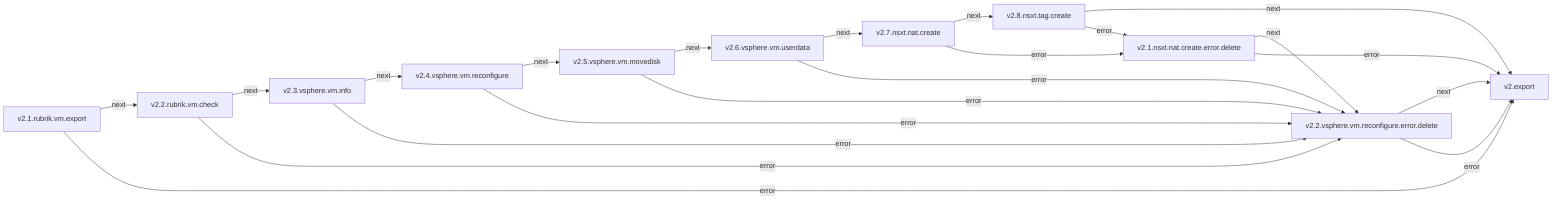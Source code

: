 graph LR
  v2.1.rubrik.vm.export -->|next| v2.2.rubrik.vm.check
  v2.1.rubrik.vm.export -->|error| v2.export
  v2.2.rubrik.vm.check -->|next| v2.3.vsphere.vm.info
  v2.2.rubrik.vm.check -->|error| v2.2.vsphere.vm.reconfigure.error.delete
  v2.3.vsphere.vm.info -->|next| v2.4.vsphere.vm.reconfigure
  v2.3.vsphere.vm.info -->|error| v2.2.vsphere.vm.reconfigure.error.delete
  v2.4.vsphere.vm.reconfigure -->|next| v2.5.vsphere.vm.movedisk
  v2.4.vsphere.vm.reconfigure -->|error| v2.2.vsphere.vm.reconfigure.error.delete
  v2.5.vsphere.vm.movedisk -->|next| v2.6.vsphere.vm.userdata
  v2.5.vsphere.vm.movedisk -->|error| v2.2.vsphere.vm.reconfigure.error.delete
  v2.6.vsphere.vm.userdata -->|next| v2.7.nsxt.nat.create
  v2.6.vsphere.vm.userdata -->|error| v2.2.vsphere.vm.reconfigure.error.delete
  v2.7.nsxt.nat.create -->|next| v2.8.nsxt.tag.create
  v2.7.nsxt.nat.create -->|error| v2.1.nsxt.nat.create.error.delete
  v2.8.nsxt.tag.create -->|next| v2.export
  v2.8.nsxt.tag.create -->|error| v2.1.nsxt.nat.create.error.delete
  v2.1.nsxt.nat.create.error.delete -->|next| v2.2.vsphere.vm.reconfigure.error.delete
  v2.1.nsxt.nat.create.error.delete -->|error| v2.export
  v2.2.vsphere.vm.reconfigure.error.delete -->|next| v2.export
  v2.2.vsphere.vm.reconfigure.error.delete -->|error| v2.export